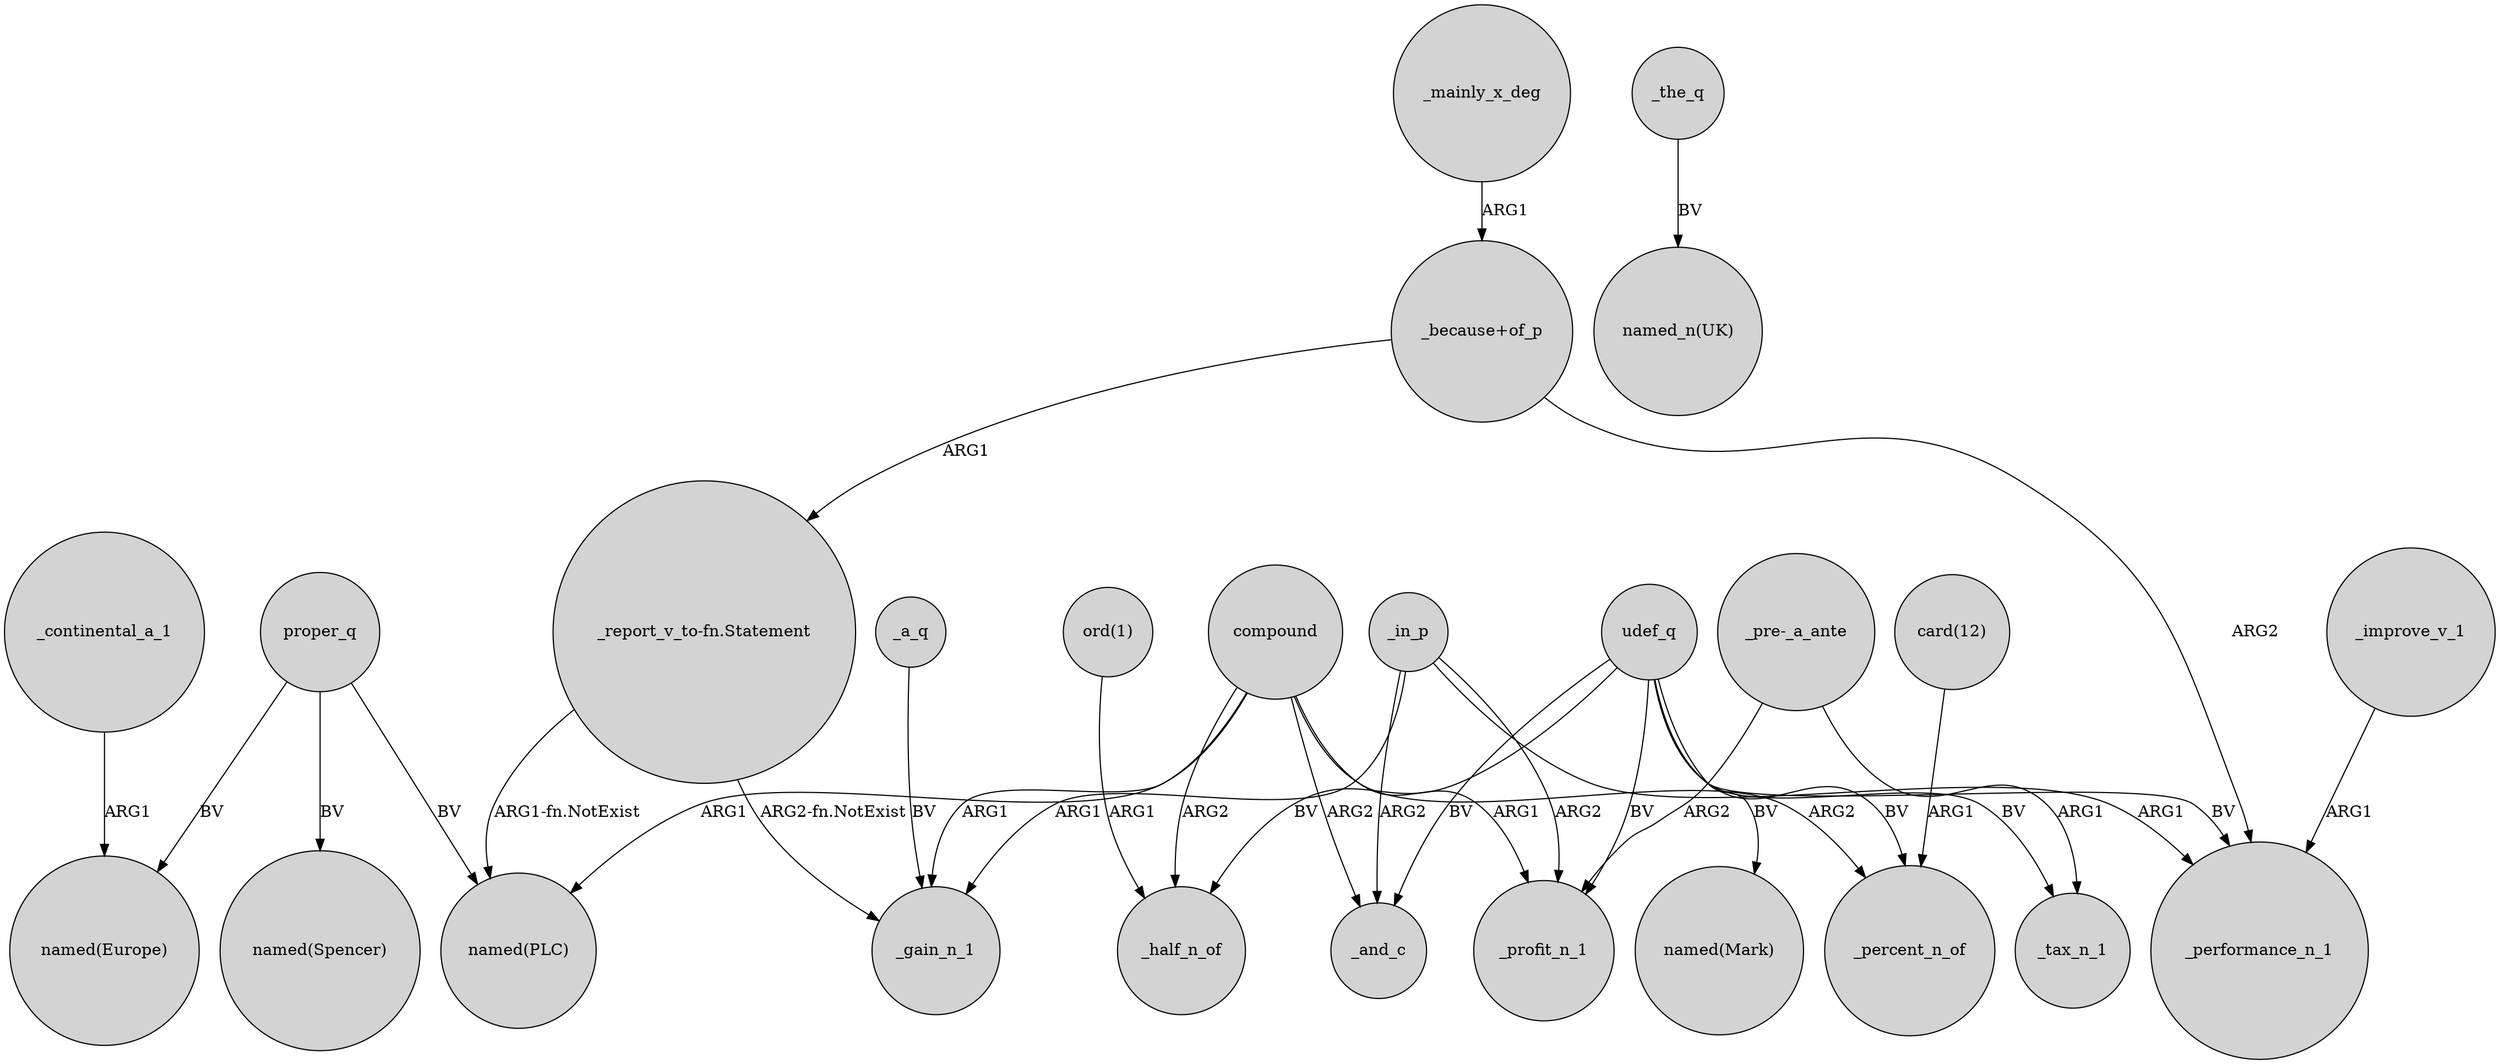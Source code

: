 digraph {
	node [shape=circle style=filled]
	_continental_a_1 -> "named(Europe)" [label=ARG1]
	"_report_v_to-fn.Statement" -> "named(PLC)" [label="ARG1-fn.NotExist"]
	_in_p -> _gain_n_1 [label=ARG1]
	compound -> _profit_n_1 [label=ARG1]
	udef_q -> _half_n_of [label=BV]
	_mainly_x_deg -> "_because+of_p" [label=ARG1]
	"_pre-_a_ante" -> _tax_n_1 [label=ARG1]
	compound -> _percent_n_of [label=ARG2]
	udef_q -> _performance_n_1 [label=BV]
	_the_q -> "named_n(UK)" [label=BV]
	udef_q -> _tax_n_1 [label=BV]
	compound -> "named(PLC)" [label=ARG1]
	compound -> _and_c [label=ARG2]
	proper_q -> "named(Spencer)" [label=BV]
	"ord(1)" -> _half_n_of [label=ARG1]
	"_report_v_to-fn.Statement" -> _gain_n_1 [label="ARG2-fn.NotExist"]
	_a_q -> _gain_n_1 [label=BV]
	_in_p -> _profit_n_1 [label=ARG2]
	proper_q -> "named(Europe)" [label=BV]
	"_because+of_p" -> "_report_v_to-fn.Statement" [label=ARG1]
	_improve_v_1 -> _performance_n_1 [label=ARG1]
	compound -> _gain_n_1 [label=ARG1]
	"card(12)" -> _percent_n_of [label=ARG1]
	udef_q -> "named(Mark)" [label=BV]
	udef_q -> _profit_n_1 [label=BV]
	udef_q -> _percent_n_of [label=BV]
	compound -> _half_n_of [label=ARG2]
	udef_q -> _and_c [label=BV]
	proper_q -> "named(PLC)" [label=BV]
	_in_p -> _and_c [label=ARG2]
	"_pre-_a_ante" -> _profit_n_1 [label=ARG2]
	"_because+of_p" -> _performance_n_1 [label=ARG2]
	_in_p -> _performance_n_1 [label=ARG1]
}
